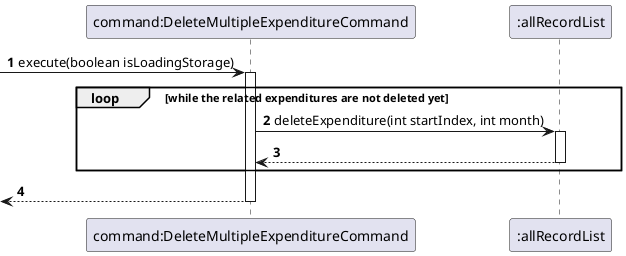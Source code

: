 @startuml
'https://plantuml.com/sequence-diagram

autonumber

-> "command:DeleteMultipleExpenditureCommand" : execute(boolean isLoadingStorage)
activate "command:DeleteMultipleExpenditureCommand"

loop while the related expenditures are not deleted yet
"command:DeleteMultipleExpenditureCommand" -> ":allRecordList" : deleteExpenditure(int startIndex, int month)
activate ":allRecordList"
return

end

return
@enduml